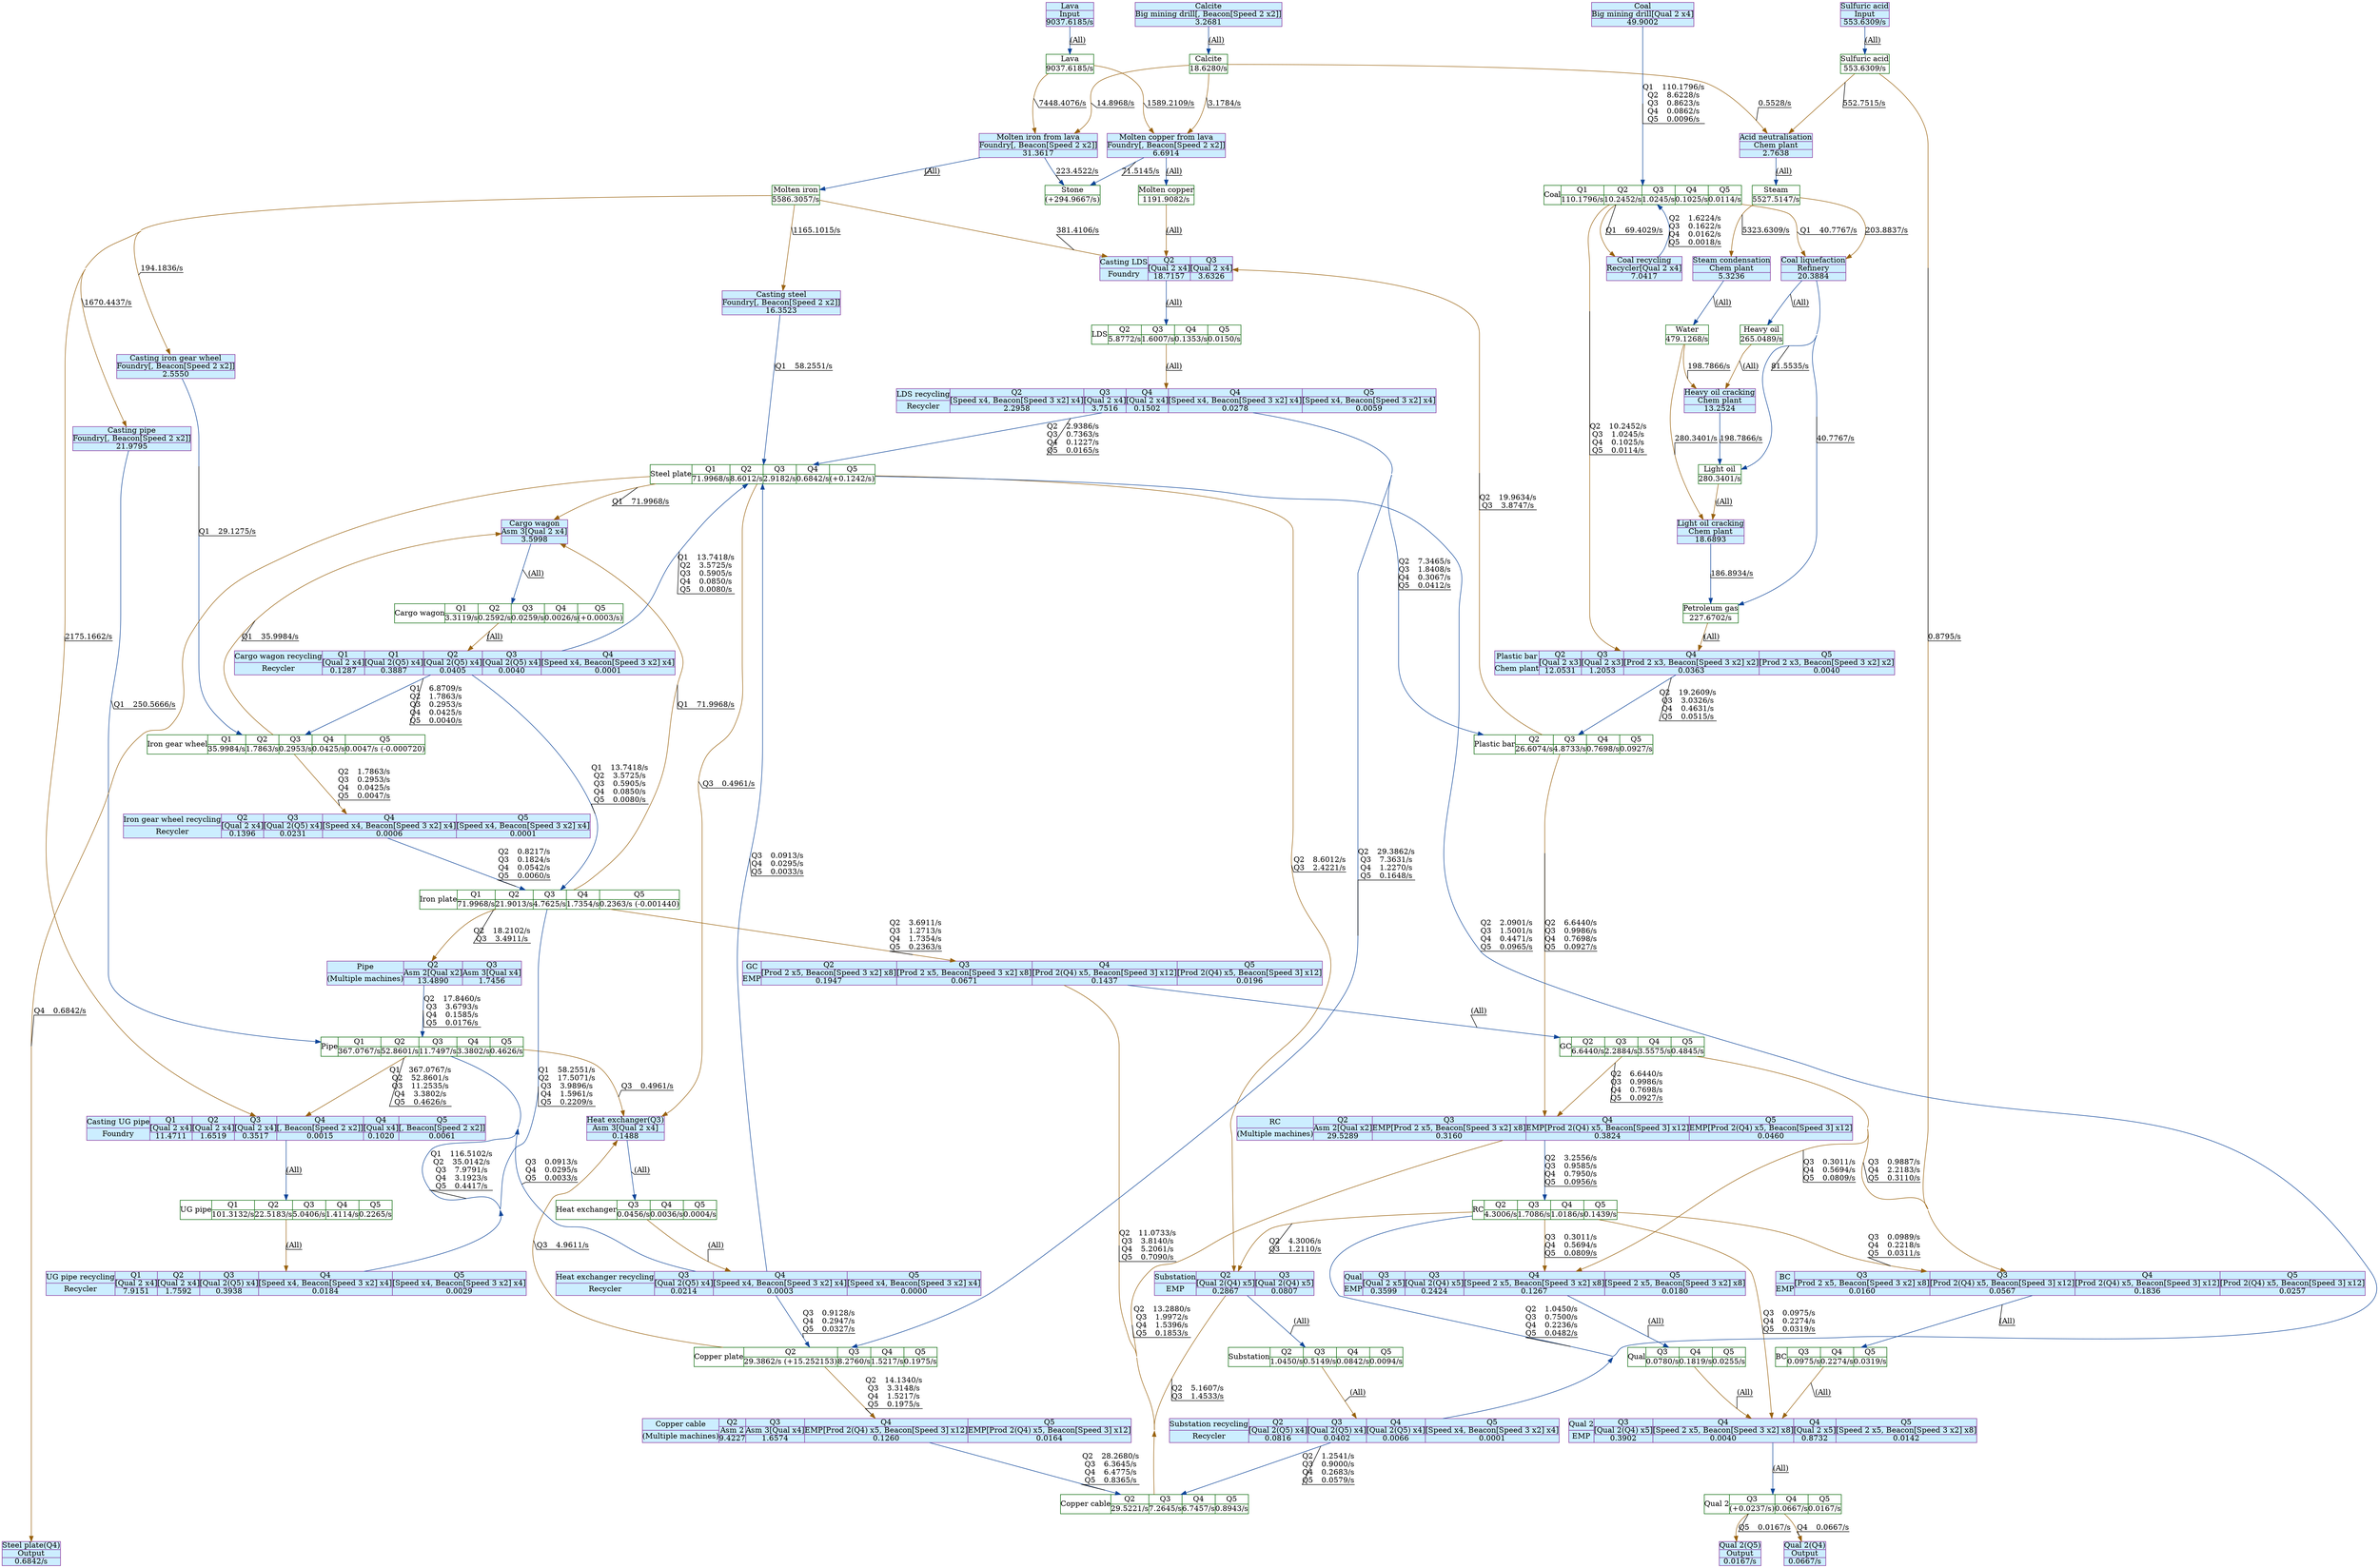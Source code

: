 digraph {
    layout="dot"
    concentrate=true
    node [shape="record"; margin=0]
    edge [decorate=true]
    0 [color="#006400"; label="{Molten iron|5586.3057/s}"]
    1 [color="#006400"; label="{Petroleum gas|227.6702/s}"]
    2 [color="#006400"; label="{Light oil|280.3401/s}"]
    3 [color="#006400"; label="{Heavy oil|265.0489/s}"]
    4 [color="#006400"; label="{Steam|5527.5147/s}"]
    5 [color="#006400"; label="{Sulfuric acid|553.6309/s}"]
    6 [color="#006400"; label="{Molten copper|1191.9082/s}"]
    7 [color="#006400"; label="{Water|479.1268/s}"]
    8 [color="#006400"; label="{Calcite|18.6280/s}"]
    9 [color="#006400"; label="{Lava|9037.6185/s}"]
    10 [color="#006400"; label="{Stone|(+294.9667/s)}"]
    11 [style="filled"; color="#842e99"; fillcolor="#cceeff"; label="{Coal|Big mining drill[Qual 2 x4]|49.9002}"]
    12 [style="filled"; color="#842e99"; fillcolor="#cceeff"; label="{Qual 2(Q4)|Output|0.0667/s}"]
    13 [style="filled"; color="#842e99"; fillcolor="#cceeff"; label="{Casting steel|Foundry[, Beacon[Speed 2 x2]]|16.3523}"]
    14 [style="filled"; color="#842e99"; fillcolor="#cceeff"; label="{Coal liquefaction|Refinery|20.3884}"]
    15 [style="filled"; color="#842e99"; fillcolor="#cceeff"; label="{Qual 2(Q5)|Output|0.0167/s}"]
    16 [style="filled"; color="#842e99"; fillcolor="#cceeff"; label="{Steel plate(Q4)|Output|0.6842/s}"]
    17 [style="filled"; color="#842e99"; fillcolor="#cceeff"; label="{Heavy oil cracking|Chem plant|13.2524}"]
    18 [style="filled"; color="#842e99"; fillcolor="#cceeff"; label="{Molten iron from lava|Foundry[, Beacon[Speed 2 x2]]|31.3617}"]
    19 [style="filled"; color="#842e99"; fillcolor="#cceeff"; label="{Acid neutralisation|Chem plant|2.7638}"]
    20 [style="filled"; color="#842e99"; fillcolor="#cceeff"; label="{Sulfuric acid|Input|553.6309/s}"]
    21 [style="filled"; color="#842e99"; fillcolor="#cceeff"; label="{Calcite|Big mining drill[, Beacon[Speed 2 x2]]|3.2681}"]
    22 [style="filled"; color="#842e99"; fillcolor="#cceeff"; label="{Light oil cracking|Chem plant|18.6893}"]
    23 [style="filled"; color="#842e99"; fillcolor="#cceeff"; label="{Lava|Input|9037.6185/s}"]
    24 [style="filled"; color="#842e99"; fillcolor="#cceeff"; label="{Molten copper from lava|Foundry[, Beacon[Speed 2 x2]]|6.6914}"]
    25 [style="filled"; color="#842e99"; fillcolor="#cceeff"; label="{Coal recycling|Recycler[Qual 2 x4]|7.0417}"]
    26 [style="filled"; color="#842e99"; fillcolor="#cceeff"; label="{Casting iron gear wheel|Foundry[, Beacon[Speed 2 x2]]|2.5550}"]
    27 [style="filled"; color="#842e99"; fillcolor="#cceeff"; label="{Steam condensation|Chem plant|5.3236}"]
    28 [style="filled"; color="#842e99"; fillcolor="#cceeff"; label="{Cargo wagon|Asm 3[Qual 2 x4]|3.5998}"]
    29 [style="filled"; color="#842e99"; fillcolor="#cceeff"; label="{Heat exchanger(Q3)|Asm 3[Qual 2 x4]|0.1488}"]
    30 [style="filled"; color="#842e99"; fillcolor="#cceeff"; label="{Casting pipe|Foundry[, Beacon[Speed 2 x2]]|21.9795}"]
    31 [color="#006400"; label="{Coal}|{Q1|110.1796/s}|{Q2|10.2452/s}|{Q3|1.0245/s}|{Q4|0.1025/s}|{Q5|0.0114/s}"]
    32 [color="#006400"; label="{Pipe}|{Q1|367.0767/s}|{Q2|52.8601/s}|{Q3|11.7497/s}|{Q4|3.3802/s}|{Q5|0.4626/s}"]
    33 [color="#006400"; label="{Iron plate}|{Q1|71.9968/s}|{Q2|21.9013/s}|{Q3|4.7625/s}|{Q4|1.7354/s}|{Q5|0.2363/s (-0.001440)}"]
    34 [color="#006400"; label="{Qual 2}|{Q3|(+0.0237/s)}|{Q4|0.0667/s}|{Q5|0.0167/s}"]
    35 [color="#006400"; label="{Steel plate}|{Q1|71.9968/s}|{Q2|8.6012/s}|{Q3|2.9182/s}|{Q4|0.6842/s}|{Q5|(+0.1242/s)}"]
    36 [color="#006400"; label="{RC}|{Q2|4.3006/s}|{Q3|1.7086/s}|{Q4|1.0186/s}|{Q5|0.1439/s}"]
    37 [color="#006400"; label="{GC}|{Q2|6.6440/s}|{Q3|2.2884/s}|{Q4|3.5575/s}|{Q5|0.4845/s}"]
    38 [color="#006400"; label="{Plastic bar}|{Q2|26.6074/s}|{Q3|4.8733/s}|{Q4|0.7698/s}|{Q5|0.0927/s}"]
    39 [color="#006400"; label="{Copper cable}|{Q2|29.5221/s}|{Q3|7.2645/s}|{Q4|6.7457/s}|{Q5|0.8943/s}"]
    40 [color="#006400"; label="{Heat exchanger}|{Q3|0.0456/s}|{Q4|0.0036/s}|{Q5|0.0004/s}"]
    41 [color="#006400"; label="{Copper plate}|{Q2|29.3862/s (+15.252153)}|{Q3|8.2760/s}|{Q4|1.5217/s}|{Q5|0.1975/s}"]
    42 [color="#006400"; label="{BC}|{Q3|0.0975/s}|{Q4|0.2274/s}|{Q5|0.0319/s}"]
    43 [color="#006400"; label="{Substation}|{Q2|1.0450/s}|{Q3|0.5149/s}|{Q4|0.0842/s}|{Q5|0.0094/s}"]
    44 [color="#006400"; label="{Qual}|{Q3|0.0780/s}|{Q4|0.1819/s}|{Q5|0.0255/s}"]
    45 [color="#006400"; label="{LDS}|{Q2|5.8772/s}|{Q3|1.6007/s}|{Q4|0.1353/s}|{Q5|0.0150/s}"]
    46 [color="#006400"; label="{UG pipe}|{Q1|101.3132/s}|{Q2|22.5183/s}|{Q3|5.0406/s}|{Q4|1.4114/s}|{Q5|0.2265/s}"]
    47 [color="#006400"; label="{Iron gear wheel}|{Q1|35.9984/s}|{Q2|1.7863/s}|{Q3|0.2953/s}|{Q4|0.0425/s}|{Q5|0.0047/s (-0.000720)}"]
    48 [color="#006400"; label="{Cargo wagon}|{Q1|3.3119/s}|{Q2|0.2592/s}|{Q3|0.0259/s}|{Q4|0.0026/s}|{Q5|(+0.0003/s)}"]
    49 [style="filled"; color="#842e99"; fillcolor="#cceeff"; label="{Pipe|(Multiple machines)}|{Q2|Asm 2[Qual x2]|13.4890}|{Q3|Asm 3[Qual x4]|1.7456}"; shape="record"]
    50 [style="filled"; color="#842e99"; fillcolor="#cceeff"; label="{RC|(Multiple machines)}|{Q2|Asm 2[Qual x2]|29.5289}|{Q3|EMP[Prod 2 x5, Beacon[Speed 3 x2] x8]|0.3160}|{Q4|EMP[Prod 2(Q4) x5, Beacon[Speed 3] x12]|0.3824}|{Q5|EMP[Prod 2(Q4) x5, Beacon[Speed 3] x12]|0.0460}"; shape="record"]
    51 [style="filled"; color="#842e99"; fillcolor="#cceeff"; label="{Heat exchanger recycling|Recycler}|{Q3|[Qual 2(Q5) x4]|0.0214}|{Q4|[Speed x4, Beacon[Speed 3 x2] x4]|0.0003}|{Q5|[Speed x4, Beacon[Speed 3 x2] x4]|0.0000}"; shape="record"]
    52 [style="filled"; color="#842e99"; fillcolor="#cceeff"; label="{BC|EMP}|{Q3|[Prod 2 x5, Beacon[Speed 3 x2] x8]|0.0160}|{Q3|[Prod 2(Q4) x5, Beacon[Speed 3] x12]|0.0567}|{Q4|[Prod 2(Q4) x5, Beacon[Speed 3] x12]|0.1836}|{Q5|[Prod 2(Q4) x5, Beacon[Speed 3] x12]|0.0257}"; shape="record"]
    53 [style="filled"; color="#842e99"; fillcolor="#cceeff"; label="{Substation|EMP}|{Q2|[Qual 2(Q4) x5]|0.2867}|{Q3|[Qual 2(Q4) x5]|0.0807}"; shape="record"]
    54 [style="filled"; color="#842e99"; fillcolor="#cceeff"; label="{Qual|EMP}|{Q3|[Qual 2 x5]|0.3599}|{Q3|[Qual 2(Q4) x5]|0.2424}|{Q4|[Speed 2 x5, Beacon[Speed 3 x2] x8]|0.1267}|{Q5|[Speed 2 x5, Beacon[Speed 3 x2] x8]|0.0180}"; shape="record"]
    55 [style="filled"; color="#842e99"; fillcolor="#cceeff"; label="{Casting LDS|Foundry}|{Q2|[Qual 2 x4]|18.7157}|{Q3|[Qual 2 x4]|3.6326}"; shape="record"]
    56 [style="filled"; color="#842e99"; fillcolor="#cceeff"; label="{Casting UG pipe|Foundry}|{Q1|[Qual 2 x4]|11.4711}|{Q2|[Qual 2 x4]|1.6519}|{Q3|[Qual 2 x4]|0.3517}|{Q4|[, Beacon[Speed 2 x2]]|0.0015}|{Q4|[Qual x4]|0.1020}|{Q5|[, Beacon[Speed 2 x2]]|0.0061}"; shape="record"]
    57 [style="filled"; color="#842e99"; fillcolor="#cceeff"; label="{Copper cable|(Multiple machines)}|{Q2|Asm 2|9.4227}|{Q3|Asm 3[Qual x4]|1.6574}|{Q4|EMP[Prod 2(Q4) x5, Beacon[Speed 3] x12]|0.1260}|{Q5|EMP[Prod 2(Q4) x5, Beacon[Speed 3] x12]|0.0164}"; shape="record"]
    58 [style="filled"; color="#842e99"; fillcolor="#cceeff"; label="{UG pipe recycling|Recycler}|{Q1|[Qual 2 x4]|7.9151}|{Q2|[Qual 2 x4]|1.7592}|{Q3|[Qual 2(Q5) x4]|0.3938}|{Q4|[Speed x4, Beacon[Speed 3 x2] x4]|0.0184}|{Q5|[Speed x4, Beacon[Speed 3 x2] x4]|0.0029}"; shape="record"]
    59 [style="filled"; color="#842e99"; fillcolor="#cceeff"; label="{GC|EMP}|{Q2|[Prod 2 x5, Beacon[Speed 3 x2] x8]|0.1947}|{Q3|[Prod 2 x5, Beacon[Speed 3 x2] x8]|0.0671}|{Q4|[Prod 2(Q4) x5, Beacon[Speed 3] x12]|0.1437}|{Q5|[Prod 2(Q4) x5, Beacon[Speed 3] x12]|0.0196}"; shape="record"]
    60 [style="filled"; color="#842e99"; fillcolor="#cceeff"; label="{Qual 2|EMP}|{Q3|[Qual 2(Q4) x5]|0.3902}|{Q4|[Speed 2 x5, Beacon[Speed 3 x2] x8]|0.0040}|{Q4|[Qual 2 x5]|0.8732}|{Q5|[Speed 2 x5, Beacon[Speed 3 x2] x8]|0.0142}"; shape="record"]
    61 [style="filled"; color="#842e99"; fillcolor="#cceeff"; label="{LDS recycling|Recycler}|{Q2|[Speed x4, Beacon[Speed 3 x2] x4]|2.2958}|{Q3|[Qual 2 x4]|3.7516}|{Q4|[Qual 2 x4]|0.1502}|{Q4|[Speed x4, Beacon[Speed 3 x2] x4]|0.0278}|{Q5|[Speed x4, Beacon[Speed 3 x2] x4]|0.0059}"; shape="record"]
    62 [style="filled"; color="#842e99"; fillcolor="#cceeff"; label="{Plastic bar|Chem plant}|{Q2|[Qual 2 x3]|12.0531}|{Q3|[Qual 2 x3]|1.2053}|{Q4|[Prod 2 x3, Beacon[Speed 3 x2] x2]|0.0363}|{Q5|[Prod 2 x3, Beacon[Speed 3 x2] x2]|0.0040}"; shape="record"]
    63 [style="filled"; color="#842e99"; fillcolor="#cceeff"; label="{Iron gear wheel recycling|Recycler}|{Q2|[Qual 2 x4]|0.1396}|{Q3|[Qual 2(Q5) x4]|0.0231}|{Q4|[Speed x4, Beacon[Speed 3 x2] x4]|0.0006}|{Q5|[Speed x4, Beacon[Speed 3 x2] x4]|0.0001}"; shape="record"]
    64 [style="filled"; color="#842e99"; fillcolor="#cceeff"; label="{Cargo wagon recycling|Recycler}|{Q1|[Qual 2 x4]|0.1287}|{Q1|[Qual 2(Q5) x4]|0.3887}|{Q2|[Qual 2(Q5) x4]|0.0405}|{Q3|[Qual 2(Q5) x4]|0.0040}|{Q4|[Speed x4, Beacon[Speed 3 x2] x4]|0.0001}"; shape="record"]
    65 [style="filled"; color="#842e99"; fillcolor="#cceeff"; label="{Substation recycling|Recycler}|{Q2|[Qual 2(Q5) x4]|0.0816}|{Q3|[Qual 2(Q5) x4]|0.0402}|{Q4|[Qual 2(Q5) x4]|0.0066}|{Q5|[Speed x4, Beacon[Speed 3 x2] x4]|0.0001}"; shape="record"]
    0 -> 13 [color="#99620f"; label="1165.1015/s
"]
    0 -> 26 [color="#99620f"; label="194.1836/s
"]
    0 -> 30 [color="#99620f"; label="1670.4437/s
"]
    0 -> 55 [color="#99620f"; label="381.4106/s
"]
    0 -> 56 [color="#99620f"; label="2175.1662/s
"]
    1 -> 62 [color="#99620f"; label="(All)"]
    2 -> 22 [color="#99620f"; label="(All)"]
    3 -> 17 [color="#99620f"; label="(All)"]
    4 -> 14 [color="#99620f"; label="203.8837/s
"]
    4 -> 27 [color="#99620f"; label="5323.6309/s
"]
    5 -> 19 [color="#99620f"; label="552.7515/s
"]
    5 -> 52 [color="#99620f"; label="0.8795/s
"]
    6 -> 55 [color="#99620f"; label="(All)"]
    7 -> 17 [color="#99620f"; label="198.7866/s
"]
    7 -> 22 [color="#99620f"; label="280.3401/s
"]
    8 -> 18 [color="#99620f"; label="14.8968/s
"]
    8 -> 19 [color="#99620f"; label="0.5528/s
"]
    8 -> 24 [color="#99620f"; label="3.1784/s
"]
    9 -> 18 [color="#99620f"; label="7448.4076/s
"]
    9 -> 24 [color="#99620f"; label="1589.2109/s
"]
    11 -> 31 [color="#0f4699"; label="Q1	110.1796/s
Q2	8.6228/s
Q3	0.8623/s
Q4	0.0862/s
Q5	0.0096/s
"]
    13 -> 35 [color="#0f4699"; label="Q1	58.2551/s
"]
    14 -> 1 [color="#0f4699"; label="40.7767/s
"]
    14 -> 2 [color="#0f4699"; label="81.5535/s
"]
    14 -> 3 [color="#0f4699"; label="(All)"]
    17 -> 2 [color="#0f4699"; label="198.7866/s
"]
    18 -> 10 [color="#0f4699"; label="223.4522/s
"]
    18 -> 0 [color="#0f4699"; label="(All)"]
    19 -> 4 [color="#0f4699"; label="(All)"]
    20 -> 5 [color="#0f4699"; label="(All)"]
    21 -> 8 [color="#0f4699"; label="(All)"]
    22 -> 1 [color="#0f4699"; label="186.8934/s
"]
    23 -> 9 [color="#0f4699"; label="(All)"]
    24 -> 10 [color="#0f4699"; label="71.5145/s
"]
    24 -> 6 [color="#0f4699"; label="(All)"]
    25 -> 31 [color="#0f4699"; label="Q2	1.6224/s
Q3	0.1622/s
Q4	0.0162/s
Q5	0.0018/s
"]
    26 -> 47 [color="#0f4699"; label="Q1	29.1275/s
"]
    27 -> 7 [color="#0f4699"; label="(All)"]
    28 -> 48 [color="#0f4699"; label="(All)"]
    29 -> 40 [color="#0f4699"; label="(All)"]
    30 -> 32 [color="#0f4699"; label="Q1	250.5666/s
"]
    31 -> 14 [color="#99620f"; label="Q1	40.7767/s
"]
    31 -> 25 [color="#99620f"; label="Q1	69.4029/s
"]
    31 -> 62 [color="#99620f"; label="Q2	10.2452/s
Q3	1.0245/s
Q4	0.1025/s
Q5	0.0114/s
"]
    32 -> 29 [color="#99620f"; label="Q3	0.4961/s
"]
    32 -> 56 [color="#99620f"; label="Q1	367.0767/s
Q2	52.8601/s
Q3	11.2535/s
Q4	3.3802/s
Q5	0.4626/s
"]
    33 -> 28 [color="#99620f"; label="Q1	71.9968/s
"]
    33 -> 49 [color="#99620f"; label="Q2	18.2102/s
Q3	3.4911/s
"]
    33 -> 59 [color="#99620f"; label="Q2	3.6911/s
Q3	1.2713/s
Q4	1.7354/s
Q5	0.2363/s
"]
    34 -> 12 [color="#99620f"; label="Q4	0.0667/s
"]
    34 -> 15 [color="#99620f"; label="Q5	0.0167/s
"]
    35 -> 28 [color="#99620f"; label="Q1	71.9968/s
"]
    35 -> 16 [color="#99620f"; label="Q4	0.6842/s
"]
    35 -> 29 [color="#99620f"; label="Q3	0.4961/s
"]
    35 -> 53 [color="#99620f"; label="Q2	8.6012/s
Q3	2.4221/s
"]
    36 -> 52 [color="#99620f"; label="Q3	0.0989/s
Q4	0.2218/s
Q5	0.0311/s
"]
    36 -> 53 [color="#99620f"; label="Q2	4.3006/s
Q3	1.2110/s
"]
    36 -> 54 [color="#99620f"; label="Q3	0.3011/s
Q4	0.5694/s
Q5	0.0809/s
"]
    36 -> 60 [color="#99620f"; label="Q3	0.0975/s
Q4	0.2274/s
Q5	0.0319/s
"]
    37 -> 50 [color="#99620f"; label="Q2	6.6440/s
Q3	0.9986/s
Q4	0.7698/s
Q5	0.0927/s
"]
    37 -> 52 [color="#99620f"; label="Q3	0.9887/s
Q4	2.2183/s
Q5	0.3110/s
"]
    37 -> 54 [color="#99620f"; label="Q3	0.3011/s
Q4	0.5694/s
Q5	0.0809/s
"]
    38 -> 50 [color="#99620f"; label="Q2	6.6440/s
Q3	0.9986/s
Q4	0.7698/s
Q5	0.0927/s
"]
    38 -> 55 [color="#99620f"; label="Q2	19.9634/s
Q3	3.8747/s
"]
    39 -> 50 [color="#99620f"; label="Q2	13.2880/s
Q3	1.9972/s
Q4	1.5396/s
Q5	0.1853/s
"]
    39 -> 53 [color="#99620f"; label="Q2	5.1607/s
Q3	1.4533/s
"]
    39 -> 59 [color="#99620f"; label="Q2	11.0733/s
Q3	3.8140/s
Q4	5.2061/s
Q5	0.7090/s
"]
    40 -> 51 [color="#99620f"; label="(All)"]
    41 -> 29 [color="#99620f"; label="Q3	4.9611/s
"]
    41 -> 57 [color="#99620f"; label="Q2	14.1340/s
Q3	3.3148/s
Q4	1.5217/s
Q5	0.1975/s
"]
    42 -> 60 [color="#99620f"; label="(All)"]
    43 -> 65 [color="#99620f"; label="(All)"]
    44 -> 60 [color="#99620f"; label="(All)"]
    45 -> 61 [color="#99620f"; label="(All)"]
    46 -> 58 [color="#99620f"; label="(All)"]
    47 -> 28 [color="#99620f"; label="Q1	35.9984/s
"]
    47 -> 63 [color="#99620f"; label="Q2	1.7863/s
Q3	0.2953/s
Q4	0.0425/s
Q5	0.0047/s
"]
    48 -> 64 [color="#99620f"; label="(All)"]
    49 -> 32 [color="#0f4699"; label="Q2	17.8460/s
Q3	3.6793/s
Q4	0.1585/s
Q5	0.0176/s
"]
    50 -> 36 [color="#0f4699"; label="Q2	3.2556/s
Q3	0.9585/s
Q4	0.7950/s
Q5	0.0956/s
"]
    51 -> 32 [color="#0f4699"; label="Q3	0.0913/s
Q4	0.0295/s
Q5	0.0033/s
"]
    51 -> 35 [color="#0f4699"; label="Q3	0.0913/s
Q4	0.0295/s
Q5	0.0033/s
"]
    51 -> 41 [color="#0f4699"; label="Q3	0.9128/s
Q4	0.2947/s
Q5	0.0327/s
"]
    52 -> 42 [color="#0f4699"; label="(All)"]
    53 -> 43 [color="#0f4699"; label="(All)"]
    54 -> 44 [color="#0f4699"; label="(All)"]
    55 -> 45 [color="#0f4699"; label="(All)"]
    56 -> 46 [color="#0f4699"; label="(All)"]
    57 -> 39 [color="#0f4699"; label="Q2	28.2680/s
Q3	6.3645/s
Q4	6.4775/s
Q5	0.8365/s
"]
    58 -> 32 [color="#0f4699"; label="Q1	116.5102/s
Q2	35.0142/s
Q3	7.9791/s
Q4	3.1923/s
Q5	0.4417/s
"]
    58 -> 33 [color="#0f4699"; label="Q1	58.2551/s
Q2	17.5071/s
Q3	3.9896/s
Q4	1.5961/s
Q5	0.2209/s
"]
    59 -> 37 [color="#0f4699"; label="(All)"]
    60 -> 34 [color="#0f4699"; label="(All)"]
    61 -> 35 [color="#0f4699"; label="Q2	2.9386/s
Q3	0.7363/s
Q4	0.1227/s
Q5	0.0165/s
"]
    61 -> 38 [color="#0f4699"; label="Q2	7.3465/s
Q3	1.8408/s
Q4	0.3067/s
Q5	0.0412/s
"]
    61 -> 41 [color="#0f4699"; label="Q2	29.3862/s
Q3	7.3631/s
Q4	1.2270/s
Q5	0.1648/s
"]
    62 -> 38 [color="#0f4699"; label="Q2	19.2609/s
Q3	3.0326/s
Q4	0.4631/s
Q5	0.0515/s
"]
    63 -> 33 [color="#0f4699"; label="Q2	0.8217/s
Q3	0.1824/s
Q4	0.0542/s
Q5	0.0060/s
"]
    64 -> 33 [color="#0f4699"; label="Q1	13.7418/s
Q2	3.5725/s
Q3	0.5905/s
Q4	0.0850/s
Q5	0.0080/s
"]
    64 -> 35 [color="#0f4699"; label="Q1	13.7418/s
Q2	3.5725/s
Q3	0.5905/s
Q4	0.0850/s
Q5	0.0080/s
"]
    64 -> 47 [color="#0f4699"; label="Q1	6.8709/s
Q2	1.7863/s
Q3	0.2953/s
Q4	0.0425/s
Q5	0.0040/s
"]
    65 -> 35 [color="#0f4699"; label="Q2	2.0901/s
Q3	1.5001/s
Q4	0.4471/s
Q5	0.0965/s
"]
    65 -> 36 [color="#0f4699"; label="Q2	1.0450/s
Q3	0.7500/s
Q4	0.2236/s
Q5	0.0482/s
"]
    65 -> 39 [color="#0f4699"; label="Q2	1.2541/s
Q3	0.9000/s
Q4	0.2683/s
Q5	0.0579/s
"]
    subgraph {
        rank="source"
        11
        20
        21
        23
    }
    subgraph {
        rank="sink"
        12
        15
        16
    }
}

